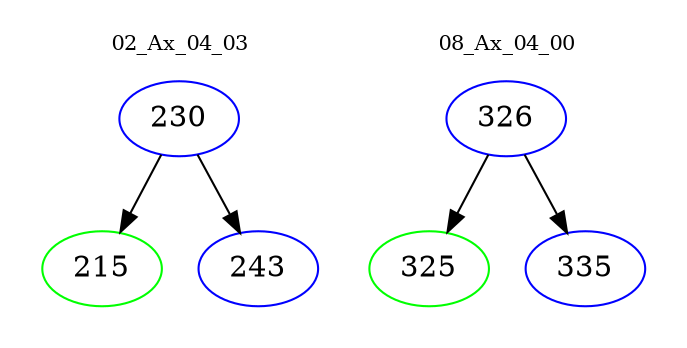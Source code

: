 digraph{
subgraph cluster_0 {
color = white
label = "02_Ax_04_03";
fontsize=10;
T0_230 [label="230", color="blue"]
T0_230 -> T0_215 [color="black"]
T0_215 [label="215", color="green"]
T0_230 -> T0_243 [color="black"]
T0_243 [label="243", color="blue"]
}
subgraph cluster_1 {
color = white
label = "08_Ax_04_00";
fontsize=10;
T1_326 [label="326", color="blue"]
T1_326 -> T1_325 [color="black"]
T1_325 [label="325", color="green"]
T1_326 -> T1_335 [color="black"]
T1_335 [label="335", color="blue"]
}
}
